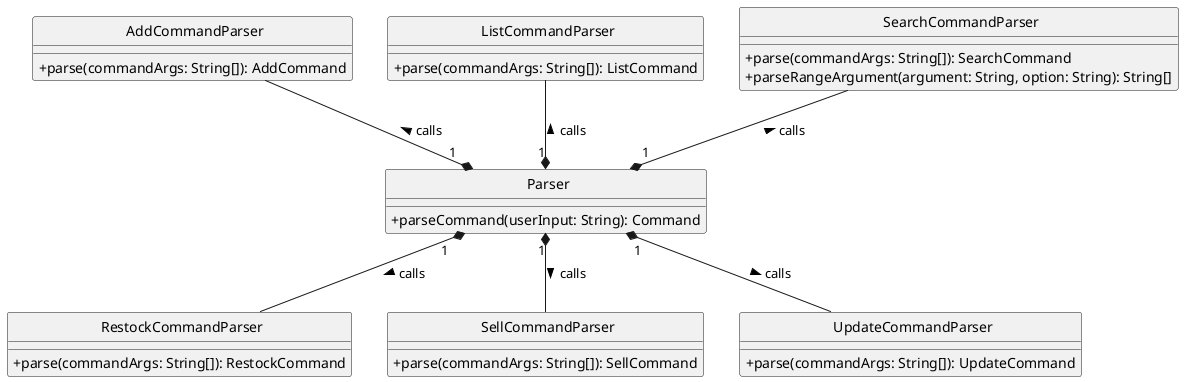 @startuml

skinparam classAttributeIconSize 0
skinparam CircledCharacterFontSize 0
skinparam CircledCharacterRadius 0

class Parser {
    + parseCommand(userInput: String): Command
}

class AddCommandParser {
    + parse(commandArgs: String[]): AddCommand
}

class ListCommandParser {
    + parse(commandArgs: String[]): ListCommand
}

class RestockCommandParser {
    + parse(commandArgs: String[]): RestockCommand
}

class SearchCommandParser {
    + parse(commandArgs: String[]): SearchCommand
    + parseRangeArgument(argument: String, option: String): String[]
}

class SellCommandParser {
    + parse(commandArgs: String[]): SellCommand
}

class UpdateCommandParser {
    + parse(commandArgs: String[]): UpdateCommand
}

AddCommandParser --* "1" Parser : < calls
SearchCommandParser --* "1" Parser : < calls
ListCommandParser --* "1" Parser : < calls

Parser "1" *-- RestockCommandParser : > calls
Parser "1" *-- SellCommandParser : > calls
Parser "1" *-- UpdateCommandParser : > calls

@enduml